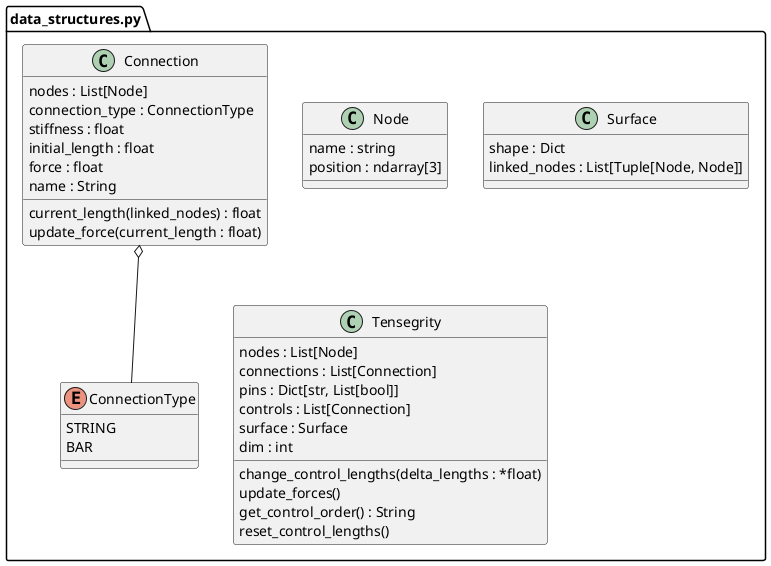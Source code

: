 @startuml data_structures
set separator none

package data_structures.py <<Folder>> {

class Node {
    name : string
    position : ndarray[3]
}

class Connection {
    nodes : List[Node]
    connection_type : ConnectionType
    stiffness : float
    initial_length : float
    force : float
    name : String
    current_length(linked_nodes) : float
    update_force(current_length : float)
}

class Surface {
    shape : Dict
    linked_nodes : List[Tuple[Node, Node]]
}

class Tensegrity {
    nodes : List[Node]
    connections : List[Connection]
    pins : Dict[str, List[bool]]
    controls : List[Connection]
    surface : Surface
    dim : int
    change_control_lengths(delta_lengths : *float)
    update_forces()
    get_control_order() : String
    reset_control_lengths()
}

Connection o-- ConnectionType

enum ConnectionType {
    STRING
    BAR
}

}
@enduml